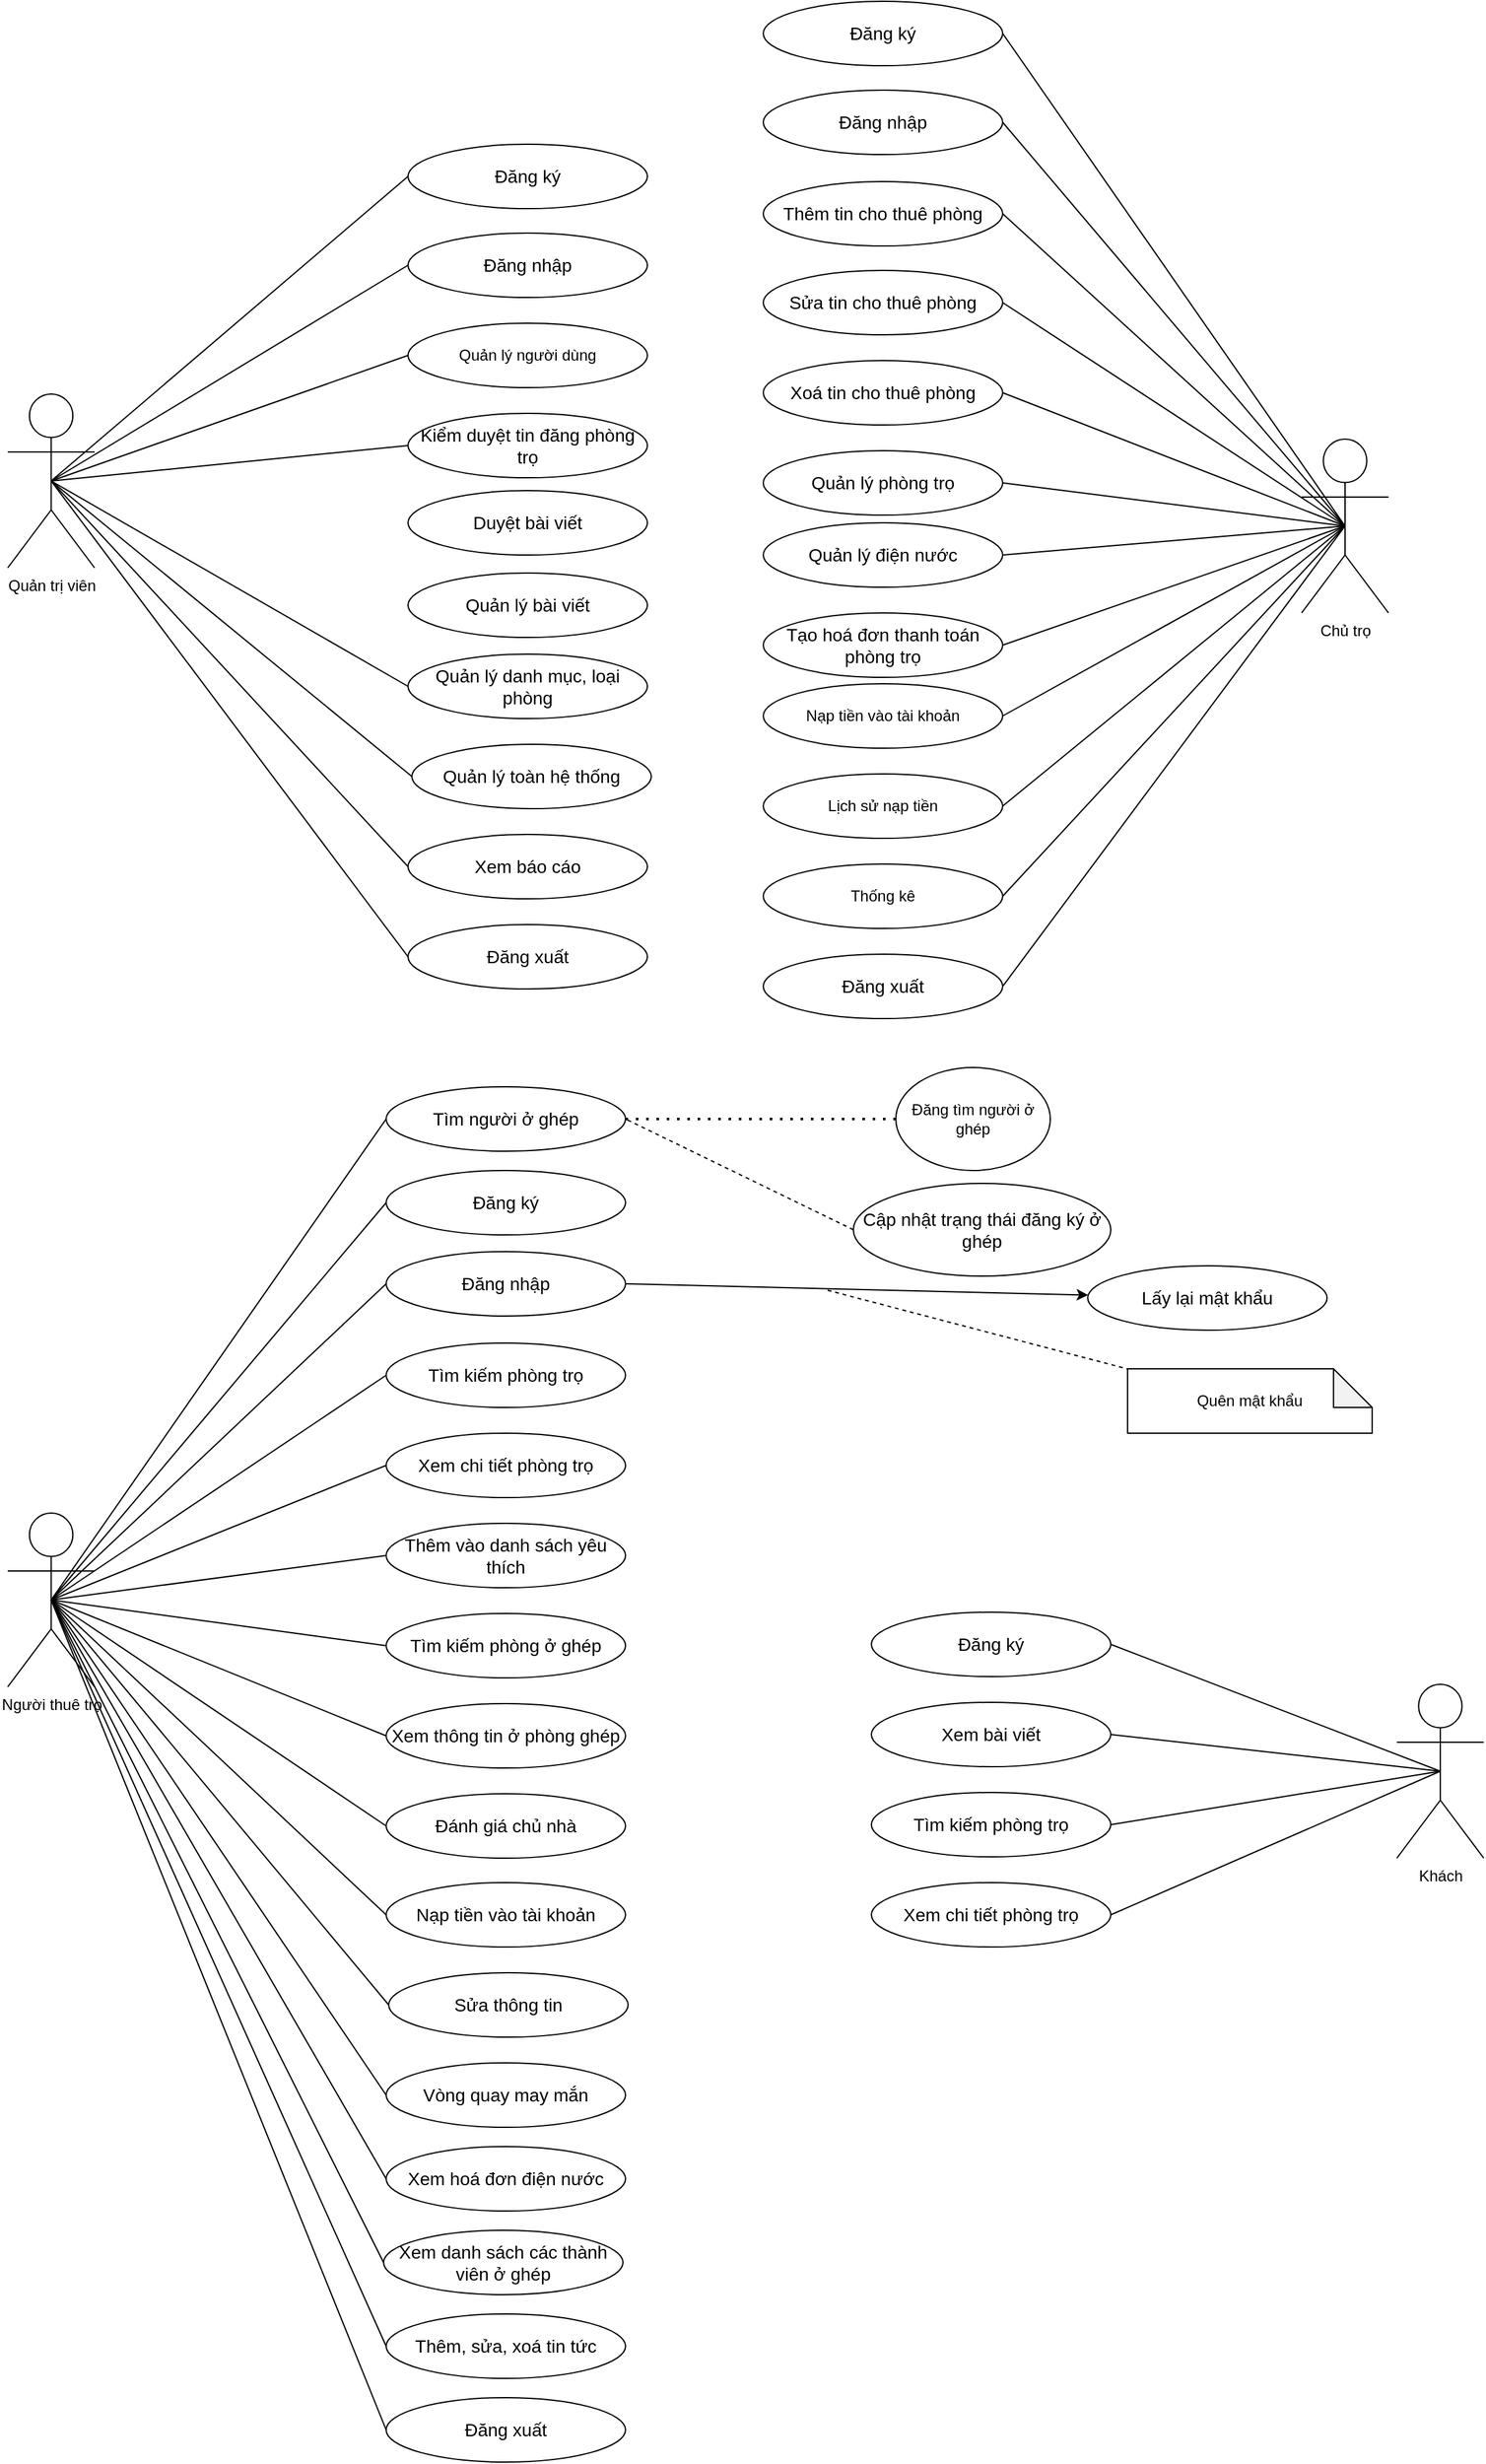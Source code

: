 <mxfile version="24.9.0">
  <diagram name="Trang-1" id="qXoBoWUrNM6M0TID7AJv">
    <mxGraphModel dx="2049" dy="1503" grid="0" gridSize="10" guides="1" tooltips="1" connect="1" arrows="1" fold="1" page="0" pageScale="1" pageWidth="583" pageHeight="827" math="0" shadow="0">
      <root>
        <mxCell id="0" />
        <mxCell id="1" parent="0" />
        <mxCell id="Rq4Suyl3gPkgRFKlP5vt-1" value="Quản trị viên" style="shape=umlActor;verticalLabelPosition=bottom;verticalAlign=top;html=1;outlineConnect=0;" parent="1" vertex="1">
          <mxGeometry x="43" y="304" width="67.5" height="135" as="geometry" />
        </mxCell>
        <mxCell id="Rq4Suyl3gPkgRFKlP5vt-3" value="Chủ trọ" style="shape=umlActor;verticalLabelPosition=bottom;verticalAlign=top;html=1;outlineConnect=0;" parent="1" vertex="1">
          <mxGeometry x="1048.25" y="339" width="67.5" height="135" as="geometry" />
        </mxCell>
        <mxCell id="Rq4Suyl3gPkgRFKlP5vt-6" value="&lt;span style=&quot;font-size: 14px;&quot;&gt;Đăng nhập&lt;/span&gt;" style="ellipse;whiteSpace=wrap;html=1;" parent="1" vertex="1">
          <mxGeometry x="354" y="179" width="186" height="50" as="geometry" />
        </mxCell>
        <mxCell id="Rq4Suyl3gPkgRFKlP5vt-7" value="&lt;font style=&quot;font-size: 14px;&quot;&gt;Quản lý toàn hệ thống&lt;/font&gt;" style="ellipse;whiteSpace=wrap;html=1;" parent="1" vertex="1">
          <mxGeometry x="357" y="576" width="186" height="50" as="geometry" />
        </mxCell>
        <mxCell id="Rq4Suyl3gPkgRFKlP5vt-8" value="Quản lý người dùng" style="ellipse;whiteSpace=wrap;html=1;" parent="1" vertex="1">
          <mxGeometry x="354" y="249" width="186" height="50" as="geometry" />
        </mxCell>
        <mxCell id="Rq4Suyl3gPkgRFKlP5vt-9" value="Nạp tiền vào tài khoản" style="ellipse;whiteSpace=wrap;html=1;" parent="1" vertex="1">
          <mxGeometry x="630" y="529" width="186" height="50" as="geometry" />
        </mxCell>
        <mxCell id="Rq4Suyl3gPkgRFKlP5vt-10" value="&lt;span style=&quot;font-size: 14px;&quot;&gt;Tìm kiếm phòng trọ&lt;/span&gt;" style="ellipse;whiteSpace=wrap;html=1;" parent="1" vertex="1">
          <mxGeometry x="337" y="1041" width="186" height="50" as="geometry" />
        </mxCell>
        <mxCell id="Rq4Suyl3gPkgRFKlP5vt-11" value="&lt;span style=&quot;font-size: 14px;&quot;&gt;Kiểm duyệt tin đăng phòng trọ&lt;/span&gt;" style="ellipse;whiteSpace=wrap;html=1;" parent="1" vertex="1">
          <mxGeometry x="354" y="319" width="186" height="50" as="geometry" />
        </mxCell>
        <mxCell id="Rq4Suyl3gPkgRFKlP5vt-12" value="&lt;span style=&quot;font-size: 14px;&quot;&gt;Thêm tin cho thuê phòng&lt;/span&gt;" style="ellipse;whiteSpace=wrap;html=1;" parent="1" vertex="1">
          <mxGeometry x="630" y="139" width="186" height="50" as="geometry" />
        </mxCell>
        <mxCell id="Rq4Suyl3gPkgRFKlP5vt-13" value="Thống kê" style="ellipse;whiteSpace=wrap;html=1;" parent="1" vertex="1">
          <mxGeometry x="630" y="669" width="186" height="50" as="geometry" />
        </mxCell>
        <mxCell id="Rq4Suyl3gPkgRFKlP5vt-14" value="&lt;span style=&quot;font-size: 14px;&quot;&gt;Quản lý danh mục, loại phòng&lt;/span&gt;" style="ellipse;whiteSpace=wrap;html=1;" parent="1" vertex="1">
          <mxGeometry x="354" y="506" width="186" height="50" as="geometry" />
        </mxCell>
        <mxCell id="Rq4Suyl3gPkgRFKlP5vt-15" value="&lt;span style=&quot;font-size: 14px;&quot;&gt;Xem báo cáo&lt;/span&gt;" style="ellipse;whiteSpace=wrap;html=1;" parent="1" vertex="1">
          <mxGeometry x="354" y="646" width="186" height="50" as="geometry" />
        </mxCell>
        <mxCell id="Rq4Suyl3gPkgRFKlP5vt-16" value="&lt;span style=&quot;font-size: 14px;&quot;&gt;Quản lý phòng trọ&lt;/span&gt;" style="ellipse;whiteSpace=wrap;html=1;" parent="1" vertex="1">
          <mxGeometry x="630" y="348" width="186" height="50" as="geometry" />
        </mxCell>
        <mxCell id="Rq4Suyl3gPkgRFKlP5vt-17" value="Lịch sử nạp tiền" style="ellipse;whiteSpace=wrap;html=1;" parent="1" vertex="1">
          <mxGeometry x="630" y="599" width="186" height="50" as="geometry" />
        </mxCell>
        <mxCell id="Rq4Suyl3gPkgRFKlP5vt-18" value="&lt;span style=&quot;font-size: 14px;&quot;&gt;Xem thông tin ở phòng ghép&lt;/span&gt;" style="ellipse;whiteSpace=wrap;html=1;" parent="1" vertex="1">
          <mxGeometry x="337" y="1321" width="186" height="50" as="geometry" />
        </mxCell>
        <mxCell id="Rq4Suyl3gPkgRFKlP5vt-19" value="&lt;span style=&quot;font-size: 14px;&quot;&gt;Tìm kiếm phòng trọ&lt;/span&gt;" style="ellipse;whiteSpace=wrap;html=1;" parent="1" vertex="1">
          <mxGeometry x="714" y="1390" width="186" height="50" as="geometry" />
        </mxCell>
        <mxCell id="Rq4Suyl3gPkgRFKlP5vt-20" value="&lt;span style=&quot;font-size: 14px;&quot;&gt;Thêm vào danh sách yêu thích&lt;/span&gt;" style="ellipse;whiteSpace=wrap;html=1;" parent="1" vertex="1">
          <mxGeometry x="337" y="1181" width="186" height="50" as="geometry" />
        </mxCell>
        <mxCell id="Rq4Suyl3gPkgRFKlP5vt-21" value="&lt;span style=&quot;font-size: 14px;&quot;&gt;Xem bài viết&lt;/span&gt;" style="ellipse;whiteSpace=wrap;html=1;" parent="1" vertex="1">
          <mxGeometry x="714" y="1320" width="186" height="50" as="geometry" />
        </mxCell>
        <mxCell id="Rq4Suyl3gPkgRFKlP5vt-22" value="&lt;span style=&quot;font-size: 14px;&quot;&gt;Xem chi tiết phòng trọ&lt;/span&gt;" style="ellipse;whiteSpace=wrap;html=1;" parent="1" vertex="1">
          <mxGeometry x="337" y="1111" width="186" height="50" as="geometry" />
        </mxCell>
        <mxCell id="Rq4Suyl3gPkgRFKlP5vt-23" value="&lt;span style=&quot;font-size: 14px;&quot;&gt;Tìm kiếm phòng ở ghép&lt;/span&gt;" style="ellipse;whiteSpace=wrap;html=1;" parent="1" vertex="1">
          <mxGeometry x="337" y="1251" width="186" height="50" as="geometry" />
        </mxCell>
        <mxCell id="Rq4Suyl3gPkgRFKlP5vt-24" value="&lt;span style=&quot;font-size: 14px;&quot;&gt;Đánh giá chủ nhà&lt;/span&gt;" style="ellipse;whiteSpace=wrap;html=1;" parent="1" vertex="1">
          <mxGeometry x="337" y="1391" width="186" height="50" as="geometry" />
        </mxCell>
        <mxCell id="Rq4Suyl3gPkgRFKlP5vt-25" value="&lt;span style=&quot;font-size: 14px;&quot;&gt;Đăng xuất&lt;/span&gt;" style="ellipse;whiteSpace=wrap;html=1;" parent="1" vertex="1">
          <mxGeometry x="354" y="716" width="186" height="50" as="geometry" />
        </mxCell>
        <mxCell id="Rq4Suyl3gPkgRFKlP5vt-26" value="&lt;span style=&quot;font-size: 14px;&quot;&gt;Xem chi tiết phòng trọ&lt;/span&gt;" style="ellipse;whiteSpace=wrap;html=1;" parent="1" vertex="1">
          <mxGeometry x="714" y="1460" width="186" height="50" as="geometry" />
        </mxCell>
        <mxCell id="Rq4Suyl3gPkgRFKlP5vt-39" value="Người thuê trọ" style="shape=umlActor;verticalLabelPosition=bottom;verticalAlign=top;html=1;outlineConnect=0;" parent="1" vertex="1">
          <mxGeometry x="43.0" y="1173" width="67.5" height="135" as="geometry" />
        </mxCell>
        <mxCell id="Rq4Suyl3gPkgRFKlP5vt-41" value="Khách" style="shape=umlActor;verticalLabelPosition=bottom;verticalAlign=top;html=1;outlineConnect=0;" parent="1" vertex="1">
          <mxGeometry x="1122.25" y="1306" width="67.5" height="135" as="geometry" />
        </mxCell>
        <mxCell id="-RpHfK_bp_p4vSCiveRL-8" value="&lt;span style=&quot;font-size: 14px;&quot;&gt;Đăng xuất&lt;/span&gt;" style="ellipse;whiteSpace=wrap;html=1;" parent="1" vertex="1">
          <mxGeometry x="630" y="739" width="186" height="50" as="geometry" />
        </mxCell>
        <mxCell id="-RpHfK_bp_p4vSCiveRL-10" value="" style="endArrow=none;html=1;rounded=0;exitX=0.5;exitY=0.5;exitDx=0;exitDy=0;exitPerimeter=0;entryX=0;entryY=0.5;entryDx=0;entryDy=0;" parent="1" source="Rq4Suyl3gPkgRFKlP5vt-1" target="Rq4Suyl3gPkgRFKlP5vt-6" edge="1">
          <mxGeometry width="50" height="50" relative="1" as="geometry">
            <mxPoint x="513" y="449" as="sourcePoint" />
            <mxPoint x="563" y="399" as="targetPoint" />
          </mxGeometry>
        </mxCell>
        <mxCell id="-RpHfK_bp_p4vSCiveRL-11" value="" style="endArrow=none;html=1;rounded=0;exitX=0.5;exitY=0.5;exitDx=0;exitDy=0;exitPerimeter=0;entryX=0;entryY=0.5;entryDx=0;entryDy=0;" parent="1" source="Rq4Suyl3gPkgRFKlP5vt-1" target="Rq4Suyl3gPkgRFKlP5vt-8" edge="1">
          <mxGeometry width="50" height="50" relative="1" as="geometry">
            <mxPoint x="513" y="449" as="sourcePoint" />
            <mxPoint x="563" y="399" as="targetPoint" />
          </mxGeometry>
        </mxCell>
        <mxCell id="-RpHfK_bp_p4vSCiveRL-12" value="" style="endArrow=none;html=1;rounded=0;exitX=0.5;exitY=0.5;exitDx=0;exitDy=0;exitPerimeter=0;entryX=0;entryY=0.5;entryDx=0;entryDy=0;" parent="1" source="Rq4Suyl3gPkgRFKlP5vt-1" target="Rq4Suyl3gPkgRFKlP5vt-11" edge="1">
          <mxGeometry width="50" height="50" relative="1" as="geometry">
            <mxPoint x="87" y="382" as="sourcePoint" />
            <mxPoint x="364" y="284" as="targetPoint" />
          </mxGeometry>
        </mxCell>
        <mxCell id="-RpHfK_bp_p4vSCiveRL-13" value="" style="endArrow=none;html=1;rounded=0;exitX=0.5;exitY=0.5;exitDx=0;exitDy=0;exitPerimeter=0;entryX=0;entryY=0.5;entryDx=0;entryDy=0;" parent="1" source="Rq4Suyl3gPkgRFKlP5vt-1" target="Rq4Suyl3gPkgRFKlP5vt-14" edge="1">
          <mxGeometry width="50" height="50" relative="1" as="geometry">
            <mxPoint x="97" y="392" as="sourcePoint" />
            <mxPoint x="374" y="294" as="targetPoint" />
          </mxGeometry>
        </mxCell>
        <mxCell id="-RpHfK_bp_p4vSCiveRL-14" value="" style="endArrow=none;html=1;rounded=0;exitX=0.5;exitY=0.5;exitDx=0;exitDy=0;exitPerimeter=0;entryX=0;entryY=0.5;entryDx=0;entryDy=0;" parent="1" source="Rq4Suyl3gPkgRFKlP5vt-1" target="Rq4Suyl3gPkgRFKlP5vt-7" edge="1">
          <mxGeometry width="50" height="50" relative="1" as="geometry">
            <mxPoint x="107" y="402" as="sourcePoint" />
            <mxPoint x="384" y="304" as="targetPoint" />
          </mxGeometry>
        </mxCell>
        <mxCell id="-RpHfK_bp_p4vSCiveRL-15" value="" style="endArrow=none;html=1;rounded=0;exitX=0.5;exitY=0.5;exitDx=0;exitDy=0;exitPerimeter=0;entryX=0;entryY=0.5;entryDx=0;entryDy=0;" parent="1" source="Rq4Suyl3gPkgRFKlP5vt-1" target="Rq4Suyl3gPkgRFKlP5vt-15" edge="1">
          <mxGeometry width="50" height="50" relative="1" as="geometry">
            <mxPoint x="117" y="412" as="sourcePoint" />
            <mxPoint x="394" y="314" as="targetPoint" />
          </mxGeometry>
        </mxCell>
        <mxCell id="-RpHfK_bp_p4vSCiveRL-16" value="" style="endArrow=none;html=1;rounded=0;exitX=0.5;exitY=0.5;exitDx=0;exitDy=0;exitPerimeter=0;entryX=0;entryY=0.5;entryDx=0;entryDy=0;" parent="1" source="Rq4Suyl3gPkgRFKlP5vt-1" target="Rq4Suyl3gPkgRFKlP5vt-25" edge="1">
          <mxGeometry width="50" height="50" relative="1" as="geometry">
            <mxPoint x="127" y="422" as="sourcePoint" />
            <mxPoint x="404" y="324" as="targetPoint" />
          </mxGeometry>
        </mxCell>
        <mxCell id="-RpHfK_bp_p4vSCiveRL-17" value="" style="endArrow=none;html=1;rounded=0;exitX=0.5;exitY=0.5;exitDx=0;exitDy=0;exitPerimeter=0;entryX=1;entryY=0.5;entryDx=0;entryDy=0;" parent="1" source="Rq4Suyl3gPkgRFKlP5vt-3" target="Rq4Suyl3gPkgRFKlP5vt-12" edge="1">
          <mxGeometry width="50" height="50" relative="1" as="geometry">
            <mxPoint x="67" y="467" as="sourcePoint" />
            <mxPoint x="344" y="369" as="targetPoint" />
          </mxGeometry>
        </mxCell>
        <mxCell id="-RpHfK_bp_p4vSCiveRL-18" value="" style="endArrow=none;html=1;rounded=0;exitX=0.5;exitY=0.5;exitDx=0;exitDy=0;exitPerimeter=0;entryX=1;entryY=0.5;entryDx=0;entryDy=0;" parent="1" source="Rq4Suyl3gPkgRFKlP5vt-3" target="Rq4Suyl3gPkgRFKlP5vt-16" edge="1">
          <mxGeometry width="50" height="50" relative="1" as="geometry">
            <mxPoint x="1092" y="417" as="sourcePoint" />
            <mxPoint x="829" y="249" as="targetPoint" />
          </mxGeometry>
        </mxCell>
        <mxCell id="-RpHfK_bp_p4vSCiveRL-19" value="" style="endArrow=none;html=1;rounded=0;exitX=0.5;exitY=0.5;exitDx=0;exitDy=0;exitPerimeter=0;entryX=1;entryY=0.5;entryDx=0;entryDy=0;" parent="1" source="Rq4Suyl3gPkgRFKlP5vt-3" target="Rq4Suyl3gPkgRFKlP5vt-9" edge="1">
          <mxGeometry width="50" height="50" relative="1" as="geometry">
            <mxPoint x="1102" y="427" as="sourcePoint" />
            <mxPoint x="839" y="259" as="targetPoint" />
          </mxGeometry>
        </mxCell>
        <mxCell id="-RpHfK_bp_p4vSCiveRL-20" value="" style="endArrow=none;html=1;rounded=0;exitX=0.5;exitY=0.5;exitDx=0;exitDy=0;exitPerimeter=0;entryX=1;entryY=0.5;entryDx=0;entryDy=0;" parent="1" source="Rq4Suyl3gPkgRFKlP5vt-3" target="Rq4Suyl3gPkgRFKlP5vt-17" edge="1">
          <mxGeometry width="50" height="50" relative="1" as="geometry">
            <mxPoint x="1112" y="437" as="sourcePoint" />
            <mxPoint x="849" y="269" as="targetPoint" />
          </mxGeometry>
        </mxCell>
        <mxCell id="-RpHfK_bp_p4vSCiveRL-21" value="" style="endArrow=none;html=1;rounded=0;exitX=0.5;exitY=0.5;exitDx=0;exitDy=0;exitPerimeter=0;entryX=1;entryY=0.5;entryDx=0;entryDy=0;" parent="1" source="Rq4Suyl3gPkgRFKlP5vt-3" target="Rq4Suyl3gPkgRFKlP5vt-13" edge="1">
          <mxGeometry width="50" height="50" relative="1" as="geometry">
            <mxPoint x="1122" y="447" as="sourcePoint" />
            <mxPoint x="859" y="279" as="targetPoint" />
          </mxGeometry>
        </mxCell>
        <mxCell id="-RpHfK_bp_p4vSCiveRL-22" value="" style="endArrow=none;html=1;rounded=0;exitX=0.5;exitY=0.5;exitDx=0;exitDy=0;exitPerimeter=0;entryX=1;entryY=0.5;entryDx=0;entryDy=0;" parent="1" source="Rq4Suyl3gPkgRFKlP5vt-3" target="-RpHfK_bp_p4vSCiveRL-8" edge="1">
          <mxGeometry width="50" height="50" relative="1" as="geometry">
            <mxPoint x="1132" y="457" as="sourcePoint" />
            <mxPoint x="869" y="289" as="targetPoint" />
          </mxGeometry>
        </mxCell>
        <mxCell id="-RpHfK_bp_p4vSCiveRL-23" value="&lt;span style=&quot;font-size: 14px;&quot;&gt;Đăng nhập&lt;/span&gt;" style="ellipse;whiteSpace=wrap;html=1;" parent="1" vertex="1">
          <mxGeometry x="630" y="68" width="186" height="50" as="geometry" />
        </mxCell>
        <mxCell id="-RpHfK_bp_p4vSCiveRL-24" value="" style="endArrow=none;html=1;rounded=0;exitX=0.5;exitY=0.5;exitDx=0;exitDy=0;exitPerimeter=0;entryX=1;entryY=0.5;entryDx=0;entryDy=0;" parent="1" source="Rq4Suyl3gPkgRFKlP5vt-3" target="-RpHfK_bp_p4vSCiveRL-23" edge="1">
          <mxGeometry width="50" height="50" relative="1" as="geometry">
            <mxPoint x="1092" y="417" as="sourcePoint" />
            <mxPoint x="826" y="285" as="targetPoint" />
          </mxGeometry>
        </mxCell>
        <mxCell id="-RpHfK_bp_p4vSCiveRL-26" value="&lt;span style=&quot;font-size: 14px;&quot;&gt;Nạp tiền vào tài khoản&lt;/span&gt;" style="ellipse;whiteSpace=wrap;html=1;" parent="1" vertex="1">
          <mxGeometry x="337" y="1460" width="186" height="50" as="geometry" />
        </mxCell>
        <mxCell id="-RpHfK_bp_p4vSCiveRL-67" value="" style="rounded=0;orthogonalLoop=1;jettySize=auto;html=1;" parent="1" edge="1">
          <mxGeometry relative="1" as="geometry">
            <mxPoint x="510.0" y="1058.645" as="sourcePoint" />
            <mxPoint x="510.662" y="1058.831" as="targetPoint" />
          </mxGeometry>
        </mxCell>
        <mxCell id="-RpHfK_bp_p4vSCiveRL-28" value="&lt;span style=&quot;font-size: 14px;&quot;&gt;Đăng ký&lt;/span&gt;" style="ellipse;whiteSpace=wrap;html=1;" parent="1" vertex="1">
          <mxGeometry x="714" y="1250" width="186" height="50" as="geometry" />
        </mxCell>
        <mxCell id="-RpHfK_bp_p4vSCiveRL-31" value="" style="endArrow=none;html=1;rounded=0;exitX=0.5;exitY=0.5;exitDx=0;exitDy=0;exitPerimeter=0;entryX=0;entryY=0.5;entryDx=0;entryDy=0;" parent="1" source="Rq4Suyl3gPkgRFKlP5vt-39" edge="1">
          <mxGeometry width="50" height="50" relative="1" as="geometry">
            <mxPoint x="80" y="1241" as="sourcePoint" />
            <mxPoint x="337" y="995" as="targetPoint" />
          </mxGeometry>
        </mxCell>
        <mxCell id="-RpHfK_bp_p4vSCiveRL-32" value="" style="endArrow=none;html=1;rounded=0;exitX=0.5;exitY=0.5;exitDx=0;exitDy=0;exitPerimeter=0;entryX=0;entryY=0.5;entryDx=0;entryDy=0;" parent="1" source="Rq4Suyl3gPkgRFKlP5vt-39" target="Rq4Suyl3gPkgRFKlP5vt-10" edge="1">
          <mxGeometry width="50" height="50" relative="1" as="geometry">
            <mxPoint x="87" y="1251" as="sourcePoint" />
            <mxPoint x="347" y="1005" as="targetPoint" />
          </mxGeometry>
        </mxCell>
        <mxCell id="-RpHfK_bp_p4vSCiveRL-33" value="" style="endArrow=none;html=1;rounded=0;exitX=0.5;exitY=0.5;exitDx=0;exitDy=0;exitPerimeter=0;entryX=0;entryY=0.5;entryDx=0;entryDy=0;" parent="1" source="Rq4Suyl3gPkgRFKlP5vt-39" target="Rq4Suyl3gPkgRFKlP5vt-22" edge="1">
          <mxGeometry width="50" height="50" relative="1" as="geometry">
            <mxPoint x="97" y="1261" as="sourcePoint" />
            <mxPoint x="357" y="1015" as="targetPoint" />
          </mxGeometry>
        </mxCell>
        <mxCell id="-RpHfK_bp_p4vSCiveRL-34" value="" style="endArrow=none;html=1;rounded=0;exitX=0.5;exitY=0.5;exitDx=0;exitDy=0;exitPerimeter=0;entryX=0;entryY=0.5;entryDx=0;entryDy=0;" parent="1" source="Rq4Suyl3gPkgRFKlP5vt-39" target="Rq4Suyl3gPkgRFKlP5vt-20" edge="1">
          <mxGeometry width="50" height="50" relative="1" as="geometry">
            <mxPoint x="107" y="1271" as="sourcePoint" />
            <mxPoint x="367" y="1025" as="targetPoint" />
          </mxGeometry>
        </mxCell>
        <mxCell id="-RpHfK_bp_p4vSCiveRL-35" value="" style="endArrow=none;html=1;rounded=0;exitX=0.5;exitY=0.5;exitDx=0;exitDy=0;exitPerimeter=0;entryX=0;entryY=0.5;entryDx=0;entryDy=0;" parent="1" source="Rq4Suyl3gPkgRFKlP5vt-39" target="Rq4Suyl3gPkgRFKlP5vt-23" edge="1">
          <mxGeometry width="50" height="50" relative="1" as="geometry">
            <mxPoint x="117" y="1281" as="sourcePoint" />
            <mxPoint x="377" y="1035" as="targetPoint" />
          </mxGeometry>
        </mxCell>
        <mxCell id="-RpHfK_bp_p4vSCiveRL-36" value="" style="endArrow=none;html=1;rounded=0;exitX=0.5;exitY=0.5;exitDx=0;exitDy=0;exitPerimeter=0;entryX=0;entryY=0.5;entryDx=0;entryDy=0;" parent="1" source="Rq4Suyl3gPkgRFKlP5vt-39" target="Rq4Suyl3gPkgRFKlP5vt-18" edge="1">
          <mxGeometry width="50" height="50" relative="1" as="geometry">
            <mxPoint x="127" y="1291" as="sourcePoint" />
            <mxPoint x="387" y="1045" as="targetPoint" />
          </mxGeometry>
        </mxCell>
        <mxCell id="-RpHfK_bp_p4vSCiveRL-37" value="" style="endArrow=none;html=1;rounded=0;exitX=0.5;exitY=0.5;exitDx=0;exitDy=0;exitPerimeter=0;entryX=0;entryY=0.5;entryDx=0;entryDy=0;" parent="1" source="Rq4Suyl3gPkgRFKlP5vt-39" target="Rq4Suyl3gPkgRFKlP5vt-24" edge="1">
          <mxGeometry width="50" height="50" relative="1" as="geometry">
            <mxPoint x="137" y="1301" as="sourcePoint" />
            <mxPoint x="397" y="1055" as="targetPoint" />
          </mxGeometry>
        </mxCell>
        <mxCell id="-RpHfK_bp_p4vSCiveRL-38" value="" style="endArrow=none;html=1;rounded=0;exitX=0.5;exitY=0.5;exitDx=0;exitDy=0;exitPerimeter=0;entryX=0;entryY=0.5;entryDx=0;entryDy=0;" parent="1" source="Rq4Suyl3gPkgRFKlP5vt-39" target="-RpHfK_bp_p4vSCiveRL-26" edge="1">
          <mxGeometry width="50" height="50" relative="1" as="geometry">
            <mxPoint x="147" y="1311" as="sourcePoint" />
            <mxPoint x="407" y="1065" as="targetPoint" />
          </mxGeometry>
        </mxCell>
        <mxCell id="-RpHfK_bp_p4vSCiveRL-39" value="" style="endArrow=none;html=1;rounded=0;exitX=1;exitY=0.5;exitDx=0;exitDy=0;entryX=0.5;entryY=0.5;entryDx=0;entryDy=0;entryPerimeter=0;" parent="1" source="-RpHfK_bp_p4vSCiveRL-28" target="Rq4Suyl3gPkgRFKlP5vt-41" edge="1">
          <mxGeometry width="50" height="50" relative="1" as="geometry">
            <mxPoint x="893" y="1661" as="sourcePoint" />
            <mxPoint x="1153" y="1415" as="targetPoint" />
          </mxGeometry>
        </mxCell>
        <mxCell id="-RpHfK_bp_p4vSCiveRL-40" value="" style="endArrow=none;html=1;rounded=0;exitX=1;exitY=0.5;exitDx=0;exitDy=0;entryX=0.5;entryY=0.5;entryDx=0;entryDy=0;entryPerimeter=0;" parent="1" source="Rq4Suyl3gPkgRFKlP5vt-21" target="Rq4Suyl3gPkgRFKlP5vt-41" edge="1">
          <mxGeometry width="50" height="50" relative="1" as="geometry">
            <mxPoint x="910" y="1285" as="sourcePoint" />
            <mxPoint x="1166" y="1425" as="targetPoint" />
          </mxGeometry>
        </mxCell>
        <mxCell id="-RpHfK_bp_p4vSCiveRL-41" value="" style="endArrow=none;html=1;rounded=0;exitX=1;exitY=0.5;exitDx=0;exitDy=0;entryX=0.5;entryY=0.5;entryDx=0;entryDy=0;entryPerimeter=0;" parent="1" source="Rq4Suyl3gPkgRFKlP5vt-19" target="Rq4Suyl3gPkgRFKlP5vt-41" edge="1">
          <mxGeometry width="50" height="50" relative="1" as="geometry">
            <mxPoint x="920" y="1295" as="sourcePoint" />
            <mxPoint x="1176" y="1435" as="targetPoint" />
          </mxGeometry>
        </mxCell>
        <mxCell id="-RpHfK_bp_p4vSCiveRL-42" value="" style="endArrow=none;html=1;rounded=0;exitX=1;exitY=0.5;exitDx=0;exitDy=0;entryX=0.5;entryY=0.5;entryDx=0;entryDy=0;entryPerimeter=0;" parent="1" source="Rq4Suyl3gPkgRFKlP5vt-26" target="Rq4Suyl3gPkgRFKlP5vt-41" edge="1">
          <mxGeometry width="50" height="50" relative="1" as="geometry">
            <mxPoint x="930" y="1305" as="sourcePoint" />
            <mxPoint x="1186" y="1445" as="targetPoint" />
          </mxGeometry>
        </mxCell>
        <mxCell id="-RpHfK_bp_p4vSCiveRL-44" value="&lt;span style=&quot;font-size: 14px;&quot;&gt;Vòng quay may mắn&lt;/span&gt;" style="ellipse;whiteSpace=wrap;html=1;" parent="1" vertex="1">
          <mxGeometry x="337" y="1600" width="186" height="50" as="geometry" />
        </mxCell>
        <mxCell id="-RpHfK_bp_p4vSCiveRL-45" value="" style="endArrow=none;html=1;rounded=0;exitX=0.5;exitY=0.5;exitDx=0;exitDy=0;exitPerimeter=0;entryX=0;entryY=0.5;entryDx=0;entryDy=0;" parent="1" source="Rq4Suyl3gPkgRFKlP5vt-39" target="-RpHfK_bp_p4vSCiveRL-44" edge="1">
          <mxGeometry width="50" height="50" relative="1" as="geometry">
            <mxPoint x="87" y="1251" as="sourcePoint" />
            <mxPoint x="347" y="1495" as="targetPoint" />
          </mxGeometry>
        </mxCell>
        <mxCell id="-RpHfK_bp_p4vSCiveRL-49" value="&lt;span style=&quot;font-size: 14px;&quot;&gt;Tìm người ở ghép&lt;/span&gt;" style="ellipse;whiteSpace=wrap;html=1;" parent="1" vertex="1">
          <mxGeometry x="337" y="842" width="186" height="50" as="geometry" />
        </mxCell>
        <mxCell id="-RpHfK_bp_p4vSCiveRL-53" value="Đăng tìm người ở ghép" style="ellipse;whiteSpace=wrap;html=1;" parent="1" vertex="1">
          <mxGeometry x="733" y="827" width="120" height="80" as="geometry" />
        </mxCell>
        <mxCell id="-RpHfK_bp_p4vSCiveRL-58" value="" style="endArrow=none;dashed=1;html=1;dashPattern=1 3;strokeWidth=2;rounded=0;exitX=0;exitY=0.5;exitDx=0;exitDy=0;textDirection=rtl;entryX=1;entryY=0.5;entryDx=0;entryDy=0;" parent="1" source="-RpHfK_bp_p4vSCiveRL-53" target="-RpHfK_bp_p4vSCiveRL-49" edge="1">
          <mxGeometry width="50" height="50" relative="1" as="geometry">
            <mxPoint x="923" y="947" as="sourcePoint" />
            <mxPoint x="520" y="920" as="targetPoint" />
          </mxGeometry>
        </mxCell>
        <mxCell id="-RpHfK_bp_p4vSCiveRL-59" value="&lt;span style=&quot;font-size: 14px;&quot;&gt;Cập nhật trạng thái đăng ký ở ghép&lt;/span&gt;" style="ellipse;whiteSpace=wrap;html=1;" parent="1" vertex="1">
          <mxGeometry x="700" y="917" width="200" height="72" as="geometry" />
        </mxCell>
        <mxCell id="-RpHfK_bp_p4vSCiveRL-61" value="" style="endArrow=none;dashed=1;html=1;rounded=0;entryX=1;entryY=0.5;entryDx=0;entryDy=0;exitX=0;exitY=0.5;exitDx=0;exitDy=0;" parent="1" source="-RpHfK_bp_p4vSCiveRL-59" target="-RpHfK_bp_p4vSCiveRL-49" edge="1">
          <mxGeometry width="50" height="50" relative="1" as="geometry">
            <mxPoint x="1143" y="1167" as="sourcePoint" />
            <mxPoint x="1000" y="912" as="targetPoint" />
          </mxGeometry>
        </mxCell>
        <mxCell id="-RpHfK_bp_p4vSCiveRL-69" value="" style="rounded=0;orthogonalLoop=1;jettySize=auto;html=1;exitX=1;exitY=0.5;exitDx=0;exitDy=0;" parent="1" source="-RpHfK_bp_p4vSCiveRL-66" target="-RpHfK_bp_p4vSCiveRL-68" edge="1">
          <mxGeometry relative="1" as="geometry">
            <mxPoint x="526.568" y="1064.997" as="sourcePoint" />
          </mxGeometry>
        </mxCell>
        <mxCell id="-RpHfK_bp_p4vSCiveRL-66" value="&lt;span style=&quot;font-size: 14px;&quot;&gt;Đăng nhập&lt;/span&gt;" style="ellipse;whiteSpace=wrap;html=1;" parent="1" vertex="1">
          <mxGeometry x="337" y="970" width="186" height="50" as="geometry" />
        </mxCell>
        <mxCell id="-RpHfK_bp_p4vSCiveRL-68" value="&lt;span style=&quot;font-size: 14px;&quot;&gt;Lấy lại mật khẩu&lt;/span&gt;" style="ellipse;whiteSpace=wrap;html=1;" parent="1" vertex="1">
          <mxGeometry x="882.06" y="981" width="186" height="50" as="geometry" />
        </mxCell>
        <mxCell id="-RpHfK_bp_p4vSCiveRL-70" value="" style="endArrow=none;dashed=1;html=1;rounded=0;" parent="1" target="-RpHfK_bp_p4vSCiveRL-71" edge="1">
          <mxGeometry width="50" height="50" relative="1" as="geometry">
            <mxPoint x="680" y="1000" as="sourcePoint" />
            <mxPoint x="843.06" y="1011" as="targetPoint" />
          </mxGeometry>
        </mxCell>
        <mxCell id="-RpHfK_bp_p4vSCiveRL-71" value="Quên mật khẩu" style="shape=note;whiteSpace=wrap;html=1;backgroundOutline=1;darkOpacity=0.05;" parent="1" vertex="1">
          <mxGeometry x="913.06" y="1061" width="190" height="50" as="geometry" />
        </mxCell>
        <mxCell id="-RpHfK_bp_p4vSCiveRL-72" value="&lt;span style=&quot;font-size: 14px;&quot;&gt;Đăng ký&lt;/span&gt;" style="ellipse;whiteSpace=wrap;html=1;" parent="1" vertex="1">
          <mxGeometry x="337" y="907" width="186" height="50" as="geometry" />
        </mxCell>
        <mxCell id="-RpHfK_bp_p4vSCiveRL-73" value="&lt;span style=&quot;font-size: 14px;&quot;&gt;Sửa thông tin&lt;/span&gt;" style="ellipse;whiteSpace=wrap;html=1;" parent="1" vertex="1">
          <mxGeometry x="339" y="1530" width="186" height="50" as="geometry" />
        </mxCell>
        <mxCell id="-RpHfK_bp_p4vSCiveRL-74" value="&lt;span style=&quot;font-size: 14px;&quot;&gt;Đăng ký&lt;/span&gt;" style="ellipse;whiteSpace=wrap;html=1;" parent="1" vertex="1">
          <mxGeometry x="354" y="110" width="186" height="50" as="geometry" />
        </mxCell>
        <mxCell id="-RpHfK_bp_p4vSCiveRL-75" value="&lt;span style=&quot;font-size: 14px;&quot;&gt;Đăng ký&lt;/span&gt;" style="ellipse;whiteSpace=wrap;html=1;" parent="1" vertex="1">
          <mxGeometry x="630" y="-1" width="186" height="50" as="geometry" />
        </mxCell>
        <mxCell id="-RpHfK_bp_p4vSCiveRL-76" value="" style="endArrow=none;html=1;rounded=0;exitX=0.5;exitY=0.5;exitDx=0;exitDy=0;exitPerimeter=0;entryX=0;entryY=0.5;entryDx=0;entryDy=0;" parent="1" source="Rq4Suyl3gPkgRFKlP5vt-1" target="-RpHfK_bp_p4vSCiveRL-74" edge="1">
          <mxGeometry width="50" height="50" relative="1" as="geometry">
            <mxPoint x="87" y="382" as="sourcePoint" />
            <mxPoint x="364" y="214" as="targetPoint" />
          </mxGeometry>
        </mxCell>
        <mxCell id="-RpHfK_bp_p4vSCiveRL-77" value="" style="endArrow=none;html=1;rounded=0;exitX=0.5;exitY=0.5;exitDx=0;exitDy=0;exitPerimeter=0;entryX=1;entryY=0.5;entryDx=0;entryDy=0;" parent="1" source="Rq4Suyl3gPkgRFKlP5vt-3" target="-RpHfK_bp_p4vSCiveRL-75" edge="1">
          <mxGeometry width="50" height="50" relative="1" as="geometry">
            <mxPoint x="1092" y="417" as="sourcePoint" />
            <mxPoint x="826" y="214" as="targetPoint" />
          </mxGeometry>
        </mxCell>
        <mxCell id="qvMJPf9HD0ocWCqf4vdc-1" value="" style="endArrow=none;html=1;rounded=0;entryX=0;entryY=0.5;entryDx=0;entryDy=0;exitX=0.5;exitY=0.5;exitDx=0;exitDy=0;exitPerimeter=0;" edge="1" parent="1" source="Rq4Suyl3gPkgRFKlP5vt-39" target="-RpHfK_bp_p4vSCiveRL-49">
          <mxGeometry width="50" height="50" relative="1" as="geometry">
            <mxPoint x="87" y="1251" as="sourcePoint" />
            <mxPoint x="347" y="1005" as="targetPoint" />
          </mxGeometry>
        </mxCell>
        <mxCell id="qvMJPf9HD0ocWCqf4vdc-2" value="" style="endArrow=none;html=1;rounded=0;exitX=0.5;exitY=0.5;exitDx=0;exitDy=0;exitPerimeter=0;entryX=0;entryY=0.5;entryDx=0;entryDy=0;" edge="1" parent="1" source="Rq4Suyl3gPkgRFKlP5vt-39" target="-RpHfK_bp_p4vSCiveRL-72">
          <mxGeometry width="50" height="50" relative="1" as="geometry">
            <mxPoint x="97" y="1261" as="sourcePoint" />
            <mxPoint x="357" y="1015" as="targetPoint" />
          </mxGeometry>
        </mxCell>
        <mxCell id="qvMJPf9HD0ocWCqf4vdc-3" value="" style="endArrow=none;html=1;rounded=0;exitX=0.5;exitY=0.5;exitDx=0;exitDy=0;exitPerimeter=0;entryX=0;entryY=0.5;entryDx=0;entryDy=0;" edge="1" parent="1" source="Rq4Suyl3gPkgRFKlP5vt-39" target="-RpHfK_bp_p4vSCiveRL-73">
          <mxGeometry width="50" height="50" relative="1" as="geometry">
            <mxPoint x="87" y="1251" as="sourcePoint" />
            <mxPoint x="347" y="1635" as="targetPoint" />
          </mxGeometry>
        </mxCell>
        <mxCell id="qvMJPf9HD0ocWCqf4vdc-4" value="&lt;span style=&quot;font-size: 14px;&quot;&gt;Xem hoá đơn điện nước&lt;/span&gt;" style="ellipse;whiteSpace=wrap;html=1;" vertex="1" parent="1">
          <mxGeometry x="337" y="1665" width="186" height="50" as="geometry" />
        </mxCell>
        <mxCell id="qvMJPf9HD0ocWCqf4vdc-5" value="&lt;span style=&quot;font-size: 14px;&quot;&gt;Xem danh sách các thành viên ở ghép&lt;/span&gt;" style="ellipse;whiteSpace=wrap;html=1;" vertex="1" parent="1">
          <mxGeometry x="335" y="1730" width="186" height="50" as="geometry" />
        </mxCell>
        <mxCell id="qvMJPf9HD0ocWCqf4vdc-6" value="&lt;span style=&quot;font-size: 14px;&quot;&gt;Thêm, sửa, xoá tin tức&lt;/span&gt;" style="ellipse;whiteSpace=wrap;html=1;" vertex="1" parent="1">
          <mxGeometry x="337" y="1795" width="186" height="50" as="geometry" />
        </mxCell>
        <mxCell id="qvMJPf9HD0ocWCqf4vdc-7" value="&lt;span style=&quot;font-size: 14px;&quot;&gt;Đăng xuất&lt;/span&gt;" style="ellipse;whiteSpace=wrap;html=1;" vertex="1" parent="1">
          <mxGeometry x="337" y="1860" width="186" height="50" as="geometry" />
        </mxCell>
        <mxCell id="qvMJPf9HD0ocWCqf4vdc-9" value="" style="endArrow=none;html=1;rounded=0;exitX=0.5;exitY=0.5;exitDx=0;exitDy=0;exitPerimeter=0;entryX=0;entryY=0.5;entryDx=0;entryDy=0;" edge="1" parent="1" source="Rq4Suyl3gPkgRFKlP5vt-39" target="qvMJPf9HD0ocWCqf4vdc-4">
          <mxGeometry width="50" height="50" relative="1" as="geometry">
            <mxPoint x="87" y="1251" as="sourcePoint" />
            <mxPoint x="347" y="1635" as="targetPoint" />
          </mxGeometry>
        </mxCell>
        <mxCell id="qvMJPf9HD0ocWCqf4vdc-10" value="&lt;span style=&quot;font-size: 14px;&quot;&gt;Sửa tin cho thuê phòng&lt;/span&gt;" style="ellipse;whiteSpace=wrap;html=1;" vertex="1" parent="1">
          <mxGeometry x="630" y="208" width="186" height="50" as="geometry" />
        </mxCell>
        <mxCell id="qvMJPf9HD0ocWCqf4vdc-11" value="&lt;span style=&quot;font-size: 14px;&quot;&gt;Xoá tin cho thuê phòng&lt;/span&gt;" style="ellipse;whiteSpace=wrap;html=1;" vertex="1" parent="1">
          <mxGeometry x="630" y="278" width="186" height="50" as="geometry" />
        </mxCell>
        <mxCell id="qvMJPf9HD0ocWCqf4vdc-12" value="" style="endArrow=none;html=1;rounded=0;exitX=0.5;exitY=0.5;exitDx=0;exitDy=0;exitPerimeter=0;entryX=0;entryY=0.5;entryDx=0;entryDy=0;" edge="1" parent="1" source="Rq4Suyl3gPkgRFKlP5vt-39" target="qvMJPf9HD0ocWCqf4vdc-5">
          <mxGeometry width="50" height="50" relative="1" as="geometry">
            <mxPoint x="87" y="1251" as="sourcePoint" />
            <mxPoint x="347" y="1700" as="targetPoint" />
          </mxGeometry>
        </mxCell>
        <mxCell id="qvMJPf9HD0ocWCqf4vdc-13" value="" style="endArrow=none;html=1;rounded=0;exitX=0.5;exitY=0.5;exitDx=0;exitDy=0;exitPerimeter=0;entryX=0;entryY=0.5;entryDx=0;entryDy=0;" edge="1" parent="1" source="Rq4Suyl3gPkgRFKlP5vt-39" target="qvMJPf9HD0ocWCqf4vdc-6">
          <mxGeometry width="50" height="50" relative="1" as="geometry">
            <mxPoint x="87" y="1251" as="sourcePoint" />
            <mxPoint x="345" y="1765" as="targetPoint" />
          </mxGeometry>
        </mxCell>
        <mxCell id="qvMJPf9HD0ocWCqf4vdc-14" value="" style="endArrow=none;html=1;rounded=0;exitX=0.5;exitY=0.5;exitDx=0;exitDy=0;exitPerimeter=0;entryX=0;entryY=0.5;entryDx=0;entryDy=0;" edge="1" parent="1" source="Rq4Suyl3gPkgRFKlP5vt-39" target="qvMJPf9HD0ocWCqf4vdc-7">
          <mxGeometry width="50" height="50" relative="1" as="geometry">
            <mxPoint x="97" y="1261" as="sourcePoint" />
            <mxPoint x="355" y="1775" as="targetPoint" />
          </mxGeometry>
        </mxCell>
        <mxCell id="qvMJPf9HD0ocWCqf4vdc-15" value="" style="endArrow=none;html=1;rounded=0;exitX=0.5;exitY=0.5;exitDx=0;exitDy=0;exitPerimeter=0;entryX=1;entryY=0.5;entryDx=0;entryDy=0;" edge="1" parent="1" source="Rq4Suyl3gPkgRFKlP5vt-3" target="qvMJPf9HD0ocWCqf4vdc-10">
          <mxGeometry width="50" height="50" relative="1" as="geometry">
            <mxPoint x="1092" y="417" as="sourcePoint" />
            <mxPoint x="826" y="285" as="targetPoint" />
          </mxGeometry>
        </mxCell>
        <mxCell id="qvMJPf9HD0ocWCqf4vdc-16" value="" style="endArrow=none;html=1;rounded=0;exitX=0.5;exitY=0.5;exitDx=0;exitDy=0;exitPerimeter=0;entryX=1;entryY=0.5;entryDx=0;entryDy=0;" edge="1" parent="1" source="Rq4Suyl3gPkgRFKlP5vt-3" target="qvMJPf9HD0ocWCqf4vdc-11">
          <mxGeometry width="50" height="50" relative="1" as="geometry">
            <mxPoint x="1102" y="427" as="sourcePoint" />
            <mxPoint x="836" y="295" as="targetPoint" />
          </mxGeometry>
        </mxCell>
        <mxCell id="qvMJPf9HD0ocWCqf4vdc-17" value="&lt;span style=&quot;font-size: 14px;&quot;&gt;Tạo hoá đơn thanh toán phòng trọ&lt;/span&gt;" style="ellipse;whiteSpace=wrap;html=1;" vertex="1" parent="1">
          <mxGeometry x="630" y="474" width="186" height="50" as="geometry" />
        </mxCell>
        <mxCell id="qvMJPf9HD0ocWCqf4vdc-18" value="&lt;span style=&quot;font-size: 14px;&quot;&gt;Quản lý điện nước&lt;/span&gt;" style="ellipse;whiteSpace=wrap;html=1;" vertex="1" parent="1">
          <mxGeometry x="630" y="404" width="186" height="50" as="geometry" />
        </mxCell>
        <mxCell id="qvMJPf9HD0ocWCqf4vdc-19" value="" style="endArrow=none;html=1;rounded=0;exitX=0.5;exitY=0.5;exitDx=0;exitDy=0;exitPerimeter=0;entryX=1;entryY=0.5;entryDx=0;entryDy=0;" edge="1" parent="1" source="Rq4Suyl3gPkgRFKlP5vt-3" target="qvMJPf9HD0ocWCqf4vdc-18">
          <mxGeometry width="50" height="50" relative="1" as="geometry">
            <mxPoint x="1092" y="417" as="sourcePoint" />
            <mxPoint x="826" y="383" as="targetPoint" />
          </mxGeometry>
        </mxCell>
        <mxCell id="qvMJPf9HD0ocWCqf4vdc-20" value="" style="endArrow=none;html=1;rounded=0;exitX=0.5;exitY=0.5;exitDx=0;exitDy=0;exitPerimeter=0;entryX=1;entryY=0.5;entryDx=0;entryDy=0;" edge="1" parent="1" source="Rq4Suyl3gPkgRFKlP5vt-3" target="qvMJPf9HD0ocWCqf4vdc-17">
          <mxGeometry width="50" height="50" relative="1" as="geometry">
            <mxPoint x="1102" y="427" as="sourcePoint" />
            <mxPoint x="836" y="393" as="targetPoint" />
          </mxGeometry>
        </mxCell>
        <mxCell id="qvMJPf9HD0ocWCqf4vdc-21" value="&lt;span style=&quot;font-size: 14px;&quot;&gt;Duyệt bài viết&lt;/span&gt;" style="ellipse;whiteSpace=wrap;html=1;" vertex="1" parent="1">
          <mxGeometry x="354" y="379" width="186" height="50" as="geometry" />
        </mxCell>
        <mxCell id="qvMJPf9HD0ocWCqf4vdc-22" value="&lt;span style=&quot;font-size: 14px;&quot;&gt;Quản lý bài viết&lt;/span&gt;" style="ellipse;whiteSpace=wrap;html=1;" vertex="1" parent="1">
          <mxGeometry x="354" y="443" width="186" height="50" as="geometry" />
        </mxCell>
      </root>
    </mxGraphModel>
  </diagram>
</mxfile>
